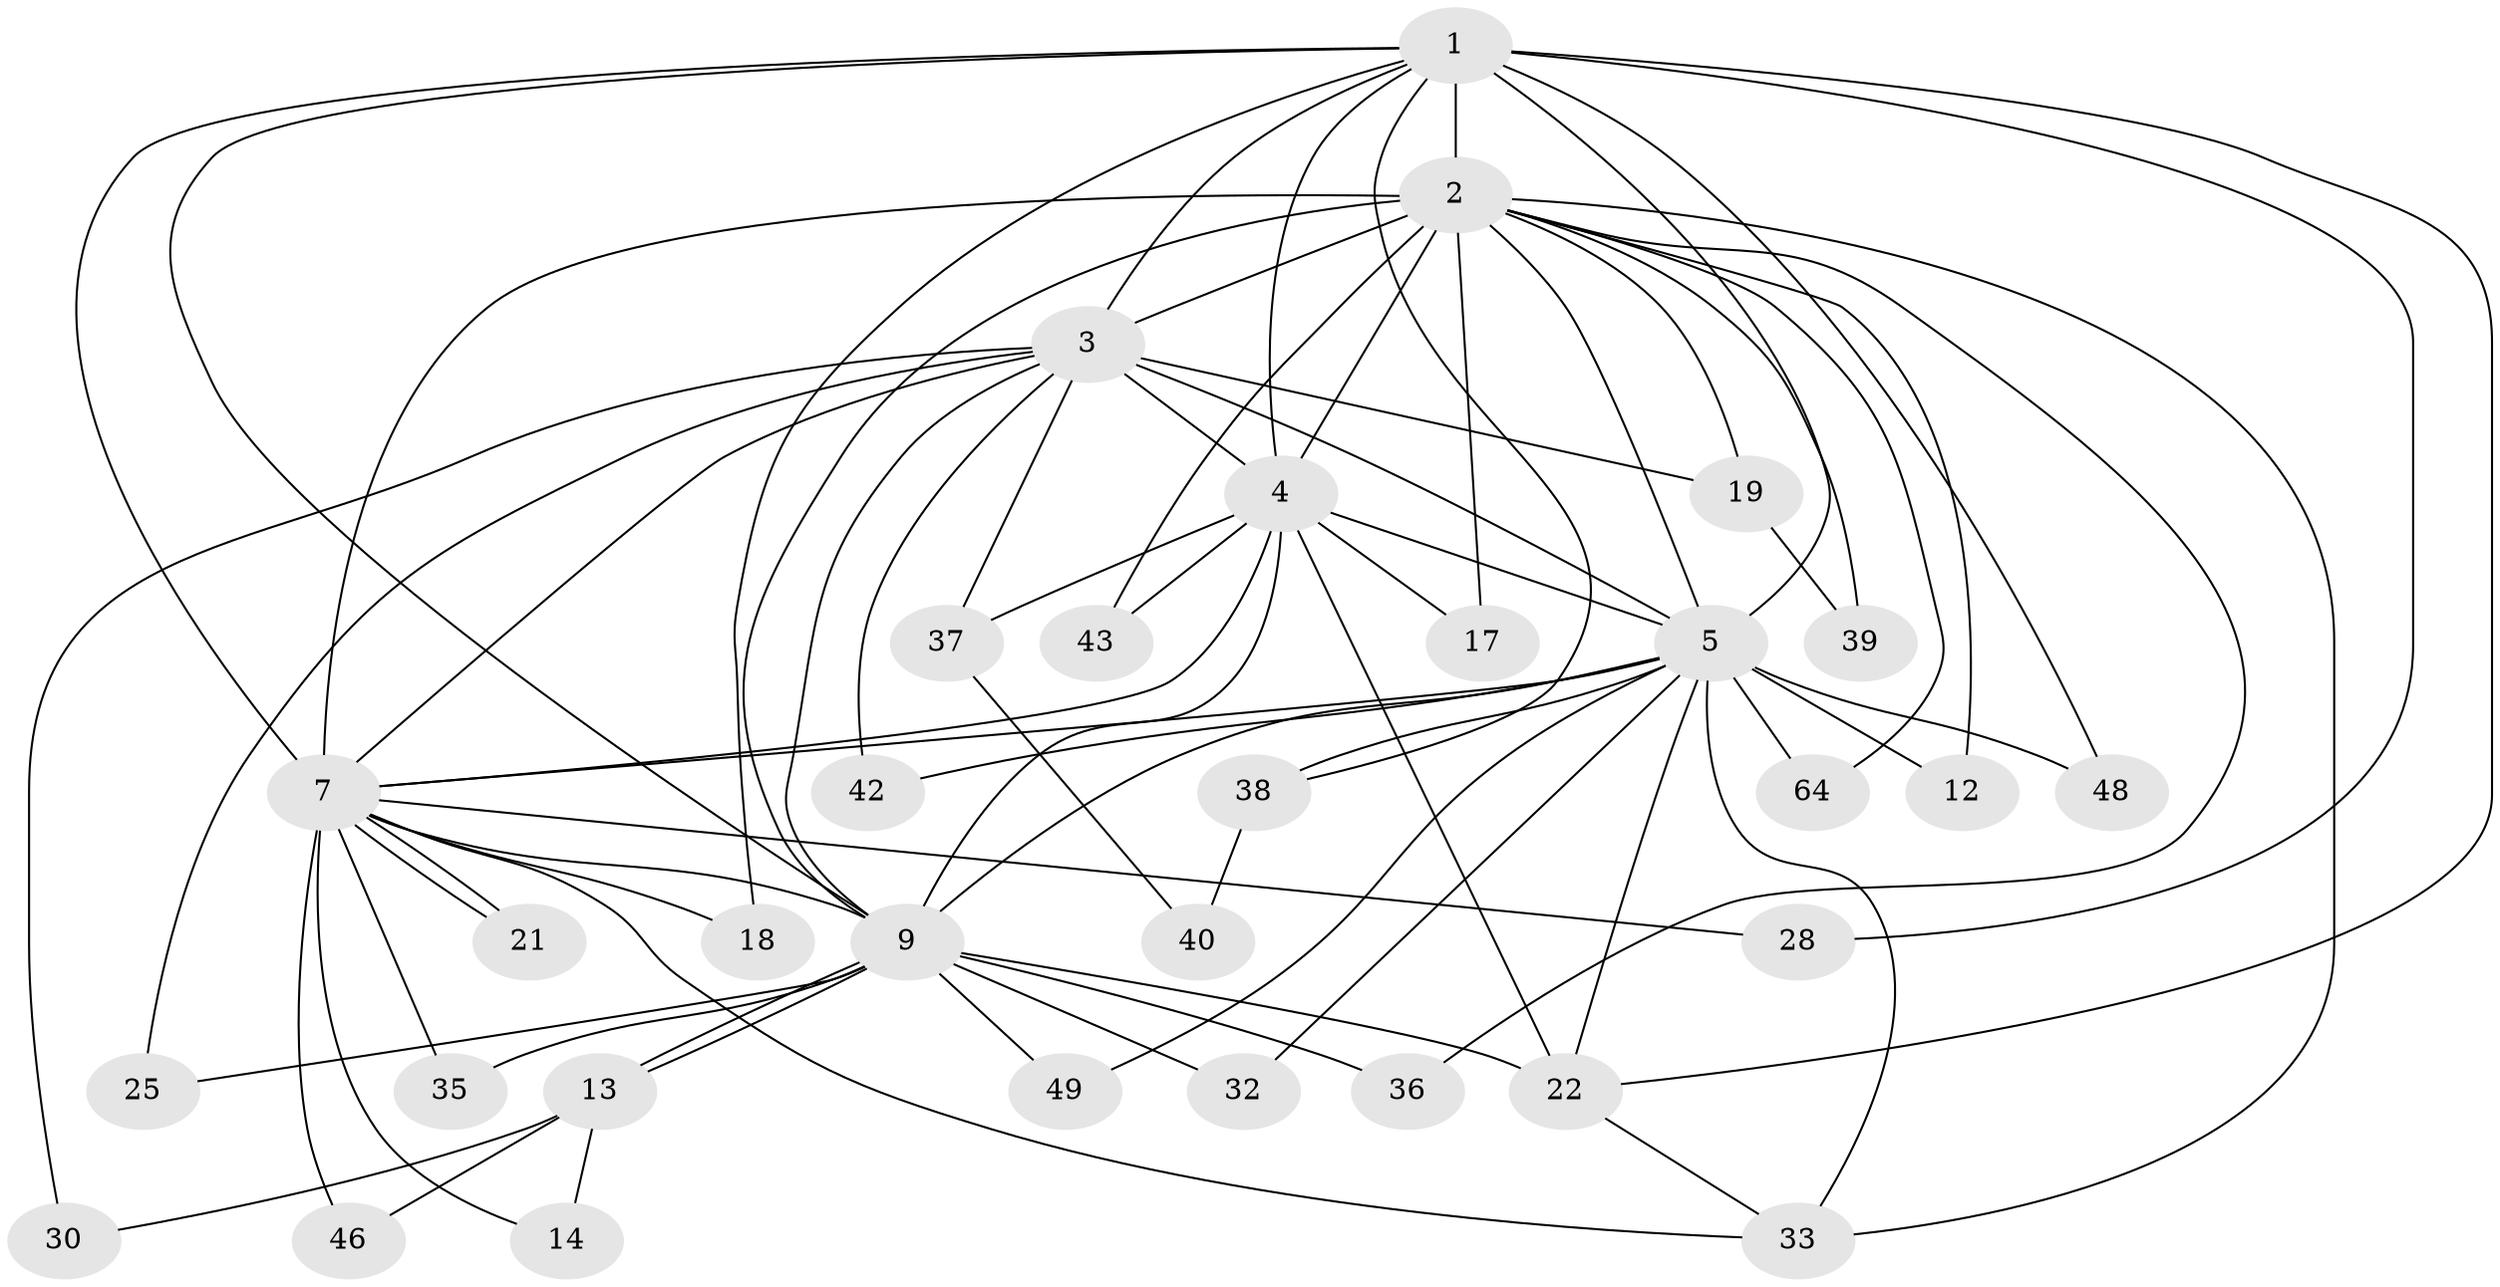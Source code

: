 // original degree distribution, {17: 0.015384615384615385, 18: 0.046153846153846156, 16: 0.015384615384615385, 19: 0.015384615384615385, 23: 0.015384615384615385, 12: 0.015384615384615385, 20: 0.015384615384615385, 13: 0.015384615384615385, 3: 0.18461538461538463, 2: 0.5692307692307692, 5: 0.03076923076923077, 4: 0.06153846153846154}
// Generated by graph-tools (version 1.1) at 2025/14/03/09/25 04:14:06]
// undirected, 32 vertices, 75 edges
graph export_dot {
graph [start="1"]
  node [color=gray90,style=filled];
  1;
  2 [super="+47+51+50+6"];
  3 [super="+10+16"];
  4 [super="+45+15+44+60"];
  5 [super="+34"];
  7 [super="+24"];
  9;
  12;
  13;
  14;
  17;
  18;
  19;
  21;
  22 [super="+29+59"];
  25;
  28 [super="+57+62"];
  30;
  32;
  33 [super="+41"];
  35;
  36;
  37;
  38;
  39;
  40;
  42;
  43;
  46;
  48;
  49;
  64;
  1 -- 2 [weight=4];
  1 -- 3 [weight=2];
  1 -- 4 [weight=2];
  1 -- 5;
  1 -- 7;
  1 -- 9;
  1 -- 18;
  1 -- 22;
  1 -- 28 [weight=2];
  1 -- 38;
  1 -- 48;
  2 -- 3 [weight=9];
  2 -- 4 [weight=4];
  2 -- 5 [weight=4];
  2 -- 7 [weight=4];
  2 -- 9 [weight=3];
  2 -- 12;
  2 -- 19;
  2 -- 36;
  2 -- 39;
  2 -- 64;
  2 -- 33;
  2 -- 43;
  2 -- 17;
  3 -- 4 [weight=5];
  3 -- 5 [weight=6];
  3 -- 7 [weight=3];
  3 -- 9 [weight=2];
  3 -- 19;
  3 -- 25;
  3 -- 37;
  3 -- 42;
  3 -- 30;
  4 -- 5;
  4 -- 7 [weight=2];
  4 -- 9;
  4 -- 22 [weight=2];
  4 -- 37;
  4 -- 43;
  4 -- 17;
  5 -- 7;
  5 -- 9 [weight=2];
  5 -- 12;
  5 -- 32;
  5 -- 33;
  5 -- 38;
  5 -- 42;
  5 -- 48;
  5 -- 64;
  5 -- 22;
  5 -- 49;
  7 -- 9;
  7 -- 14;
  7 -- 18;
  7 -- 21;
  7 -- 21;
  7 -- 28 [weight=2];
  7 -- 35;
  7 -- 46;
  7 -- 33;
  9 -- 13;
  9 -- 13;
  9 -- 25;
  9 -- 32;
  9 -- 35;
  9 -- 36;
  9 -- 49;
  9 -- 22;
  13 -- 14;
  13 -- 30;
  13 -- 46;
  19 -- 39;
  22 -- 33;
  37 -- 40;
  38 -- 40;
}
